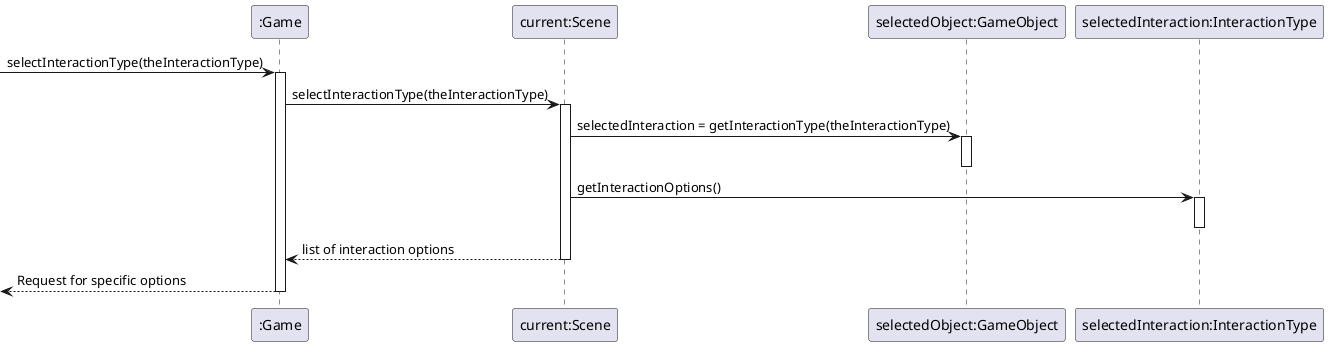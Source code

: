 @startuml
participant ":Game" as Game
participant "current:Scene" as Scene
participant "selectedObject:GameObject" as Object


[->Game : selectInteractionType(theInteractionType)
activate Game
Game -> Scene : selectInteractionType(theInteractionType)
activate Scene
Scene -> Object : selectedInteraction = getInteractionType(theInteractionType)
activate Object
deactivate Object
participant "selectedInteraction:InteractionType" as Interaction
Scene -> Interaction : getInteractionOptions()
activate Interaction
deactivate Interaction

Scene --> Game : list of interaction options
deactivate Scene
[<-- Game : Request for specific options
deactivate Game
@enduml